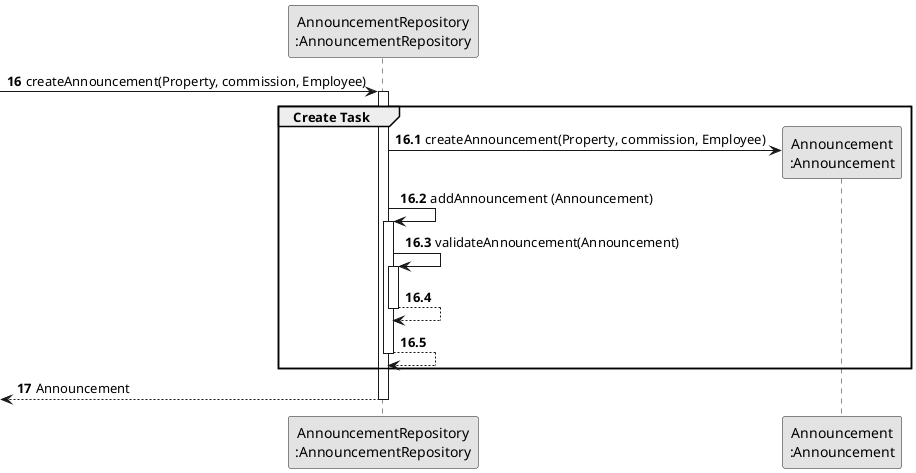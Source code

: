 @startuml
skinparam monochrome true
skinparam packageStyle rectangle
skinparam shadowing false

participant "AnnouncementRepository\n:AnnouncementRepository" as ORG
participant "Announcement\n:Announcement" as TAREFA

autonumber 16
-> ORG: createAnnouncement(Property, commission, Employee)

autonumber 16.1
activate ORG
    group Create Task

        ORG -> TAREFA**: createAnnouncement(Property, commission, Employee)
        ORG -> ORG: addAnnouncement (Announcement)

        activate ORG
            ORG -> ORG: validateAnnouncement(Announcement)
            activate ORG
                ORG --> ORG
            deactivate ORG

            ORG --> ORG
        deactivate ORG
    end

    autonumber 17
    <-- ORG : Announcement
deactivate ORG


@enduml